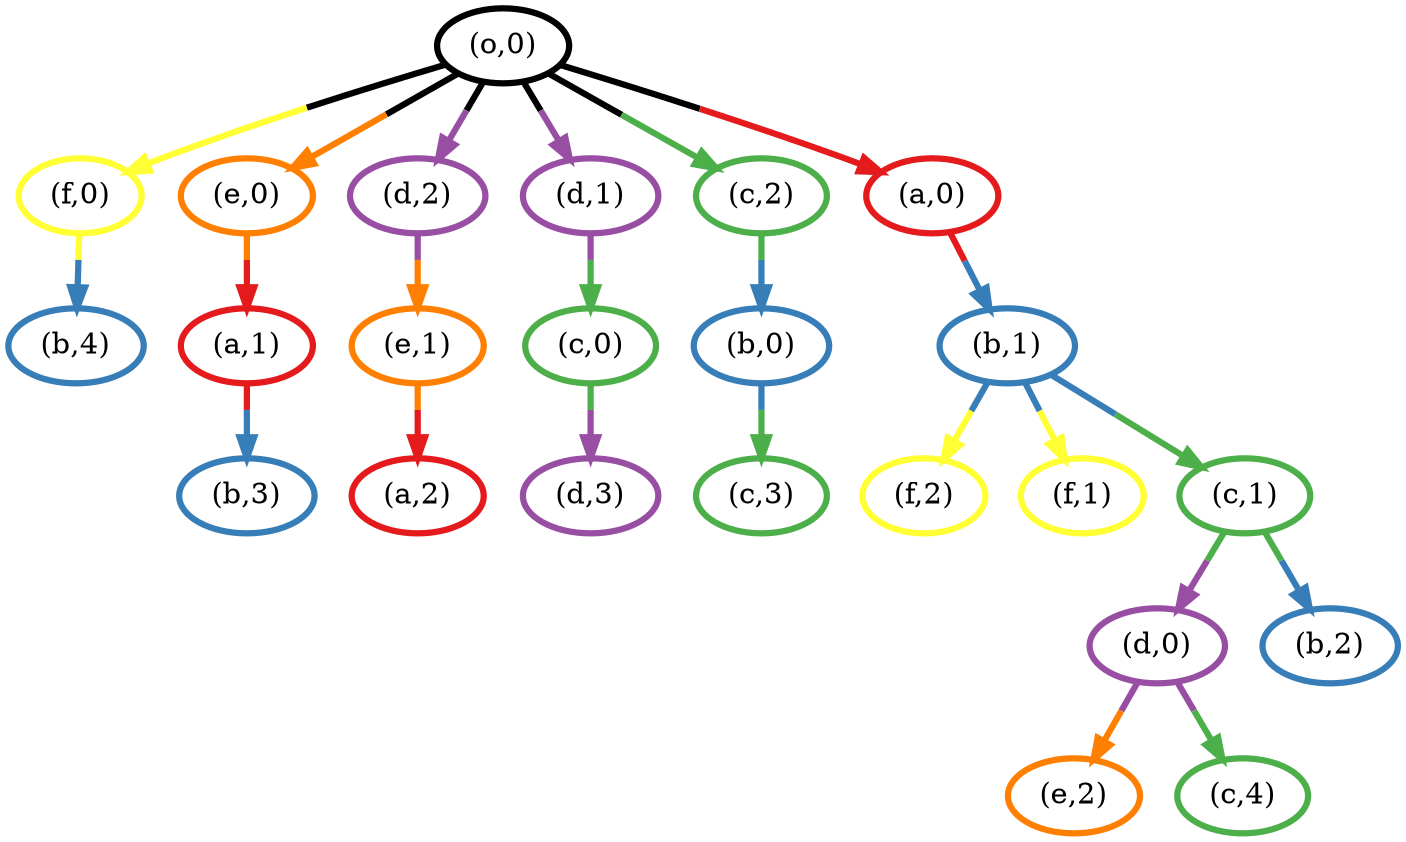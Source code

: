 digraph G {
	23 [penwidth=3,colorscheme=set19,color=-435069025,label="(o,0)"]
	22 [penwidth=3,colorscheme=set19,color=2,label="(b,4)"]
	21 [penwidth=3,colorscheme=set19,color=6,label="(f,0)"]
	20 [penwidth=3,colorscheme=set19,color=1,label="(a,2)"]
	19 [penwidth=3,colorscheme=set19,color=5,label="(e,0)"]
	18 [penwidth=3,colorscheme=set19,color=5,label="(e,1)"]
	17 [penwidth=3,colorscheme=set19,color=4,label="(d,2)"]
	16 [penwidth=3,colorscheme=set19,color=4,label="(d,1)"]
	15 [penwidth=3,colorscheme=set19,color=5,label="(e,2)"]
	14 [penwidth=3,colorscheme=set19,color=3,label="(c,4)"]
	13 [penwidth=3,colorscheme=set19,color=3,label="(c,2)"]
	12 [penwidth=3,colorscheme=set19,color=4,label="(d,0)"]
	11 [penwidth=3,colorscheme=set19,color=2,label="(b,2)"]
	10 [penwidth=3,colorscheme=set19,color=4,label="(d,3)"]
	9 [penwidth=3,colorscheme=set19,color=3,label="(c,0)"]
	8 [penwidth=3,colorscheme=set19,color=6,label="(f,2)"]
	7 [penwidth=3,colorscheme=set19,color=6,label="(f,1)"]
	6 [penwidth=3,colorscheme=set19,color=3,label="(c,1)"]
	5 [penwidth=3,colorscheme=set19,color=3,label="(c,3)"]
	4 [penwidth=3,colorscheme=set19,color=2,label="(b,0)"]
	3 [penwidth=3,colorscheme=set19,color=2,label="(b,3)"]
	2 [penwidth=3,colorscheme=set19,color=1,label="(a,1)"]
	1 [penwidth=3,colorscheme=set19,color=2,label="(b,1)"]
	0 [penwidth=3,colorscheme=set19,color=1,label="(a,0)"]
	23 -> 21 [penwidth=3,colorscheme=set19,color="-435069025;0.5:6"]
	23 -> 19 [penwidth=3,colorscheme=set19,color="-435069025;0.5:5"]
	23 -> 17 [penwidth=3,colorscheme=set19,color="-435069025;0.5:4"]
	23 -> 16 [penwidth=3,colorscheme=set19,color="-435069025;0.5:4"]
	23 -> 13 [penwidth=3,colorscheme=set19,color="-435069025;0.5:3"]
	23 -> 0 [penwidth=3,colorscheme=set19,color="-435069025;0.5:1"]
	21 -> 22 [penwidth=3,colorscheme=set19,color="6;0.5:2"]
	19 -> 2 [penwidth=3,colorscheme=set19,color="5;0.5:1"]
	18 -> 20 [penwidth=3,colorscheme=set19,color="5;0.5:1"]
	17 -> 18 [penwidth=3,colorscheme=set19,color="4;0.5:5"]
	16 -> 9 [penwidth=3,colorscheme=set19,color="4;0.5:3"]
	13 -> 4 [penwidth=3,colorscheme=set19,color="3;0.5:2"]
	12 -> 15 [penwidth=3,colorscheme=set19,color="4;0.5:5"]
	12 -> 14 [penwidth=3,colorscheme=set19,color="4;0.5:3"]
	9 -> 10 [penwidth=3,colorscheme=set19,color="3;0.5:4"]
	6 -> 12 [penwidth=3,colorscheme=set19,color="3;0.5:4"]
	6 -> 11 [penwidth=3,colorscheme=set19,color="3;0.5:2"]
	4 -> 5 [penwidth=3,colorscheme=set19,color="2;0.5:3"]
	2 -> 3 [penwidth=3,colorscheme=set19,color="1;0.5:2"]
	1 -> 8 [penwidth=3,colorscheme=set19,color="2;0.5:6"]
	1 -> 7 [penwidth=3,colorscheme=set19,color="2;0.5:6"]
	1 -> 6 [penwidth=3,colorscheme=set19,color="2;0.5:3"]
	0 -> 1 [penwidth=3,colorscheme=set19,color="1;0.5:2"]
}